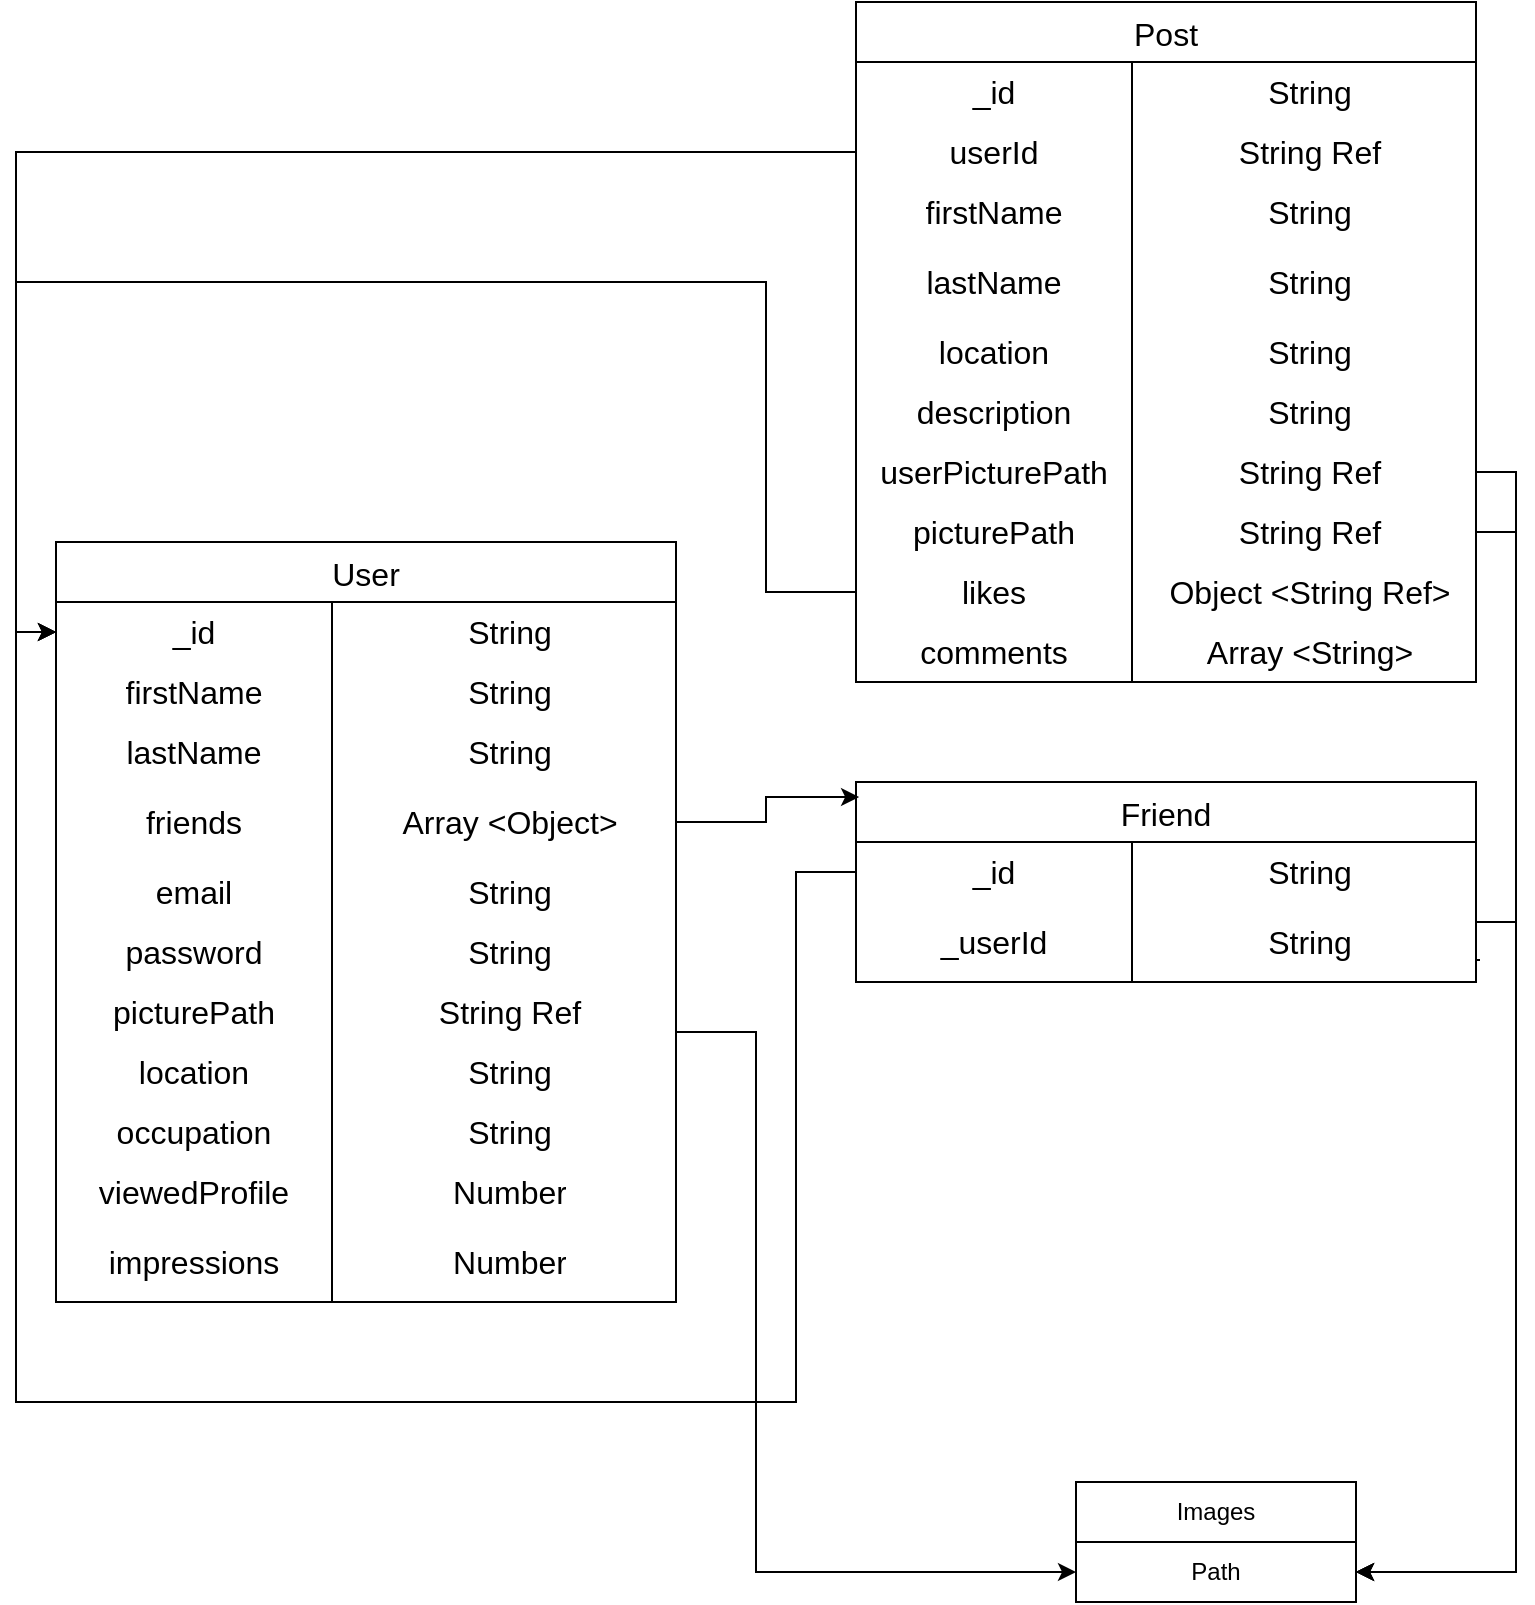 <mxfile version="21.7.2" type="device">
  <diagram name="Página-1" id="13VquJH00qfW_B2TX2-U">
    <mxGraphModel dx="1221" dy="1242" grid="1" gridSize="10" guides="1" tooltips="1" connect="1" arrows="1" fold="1" page="1" pageScale="1" pageWidth="827" pageHeight="1169" math="0" shadow="0">
      <root>
        <mxCell id="0" />
        <mxCell id="1" parent="0" />
        <mxCell id="pJbM2nBJ7fXQVB-sFY_z-1" value="User" style="shape=table;startSize=30;container=1;collapsible=0;childLayout=tableLayout;fixedRows=1;rowLines=0;fontStyle=0;strokeColor=default;fontSize=16;" parent="1" vertex="1">
          <mxGeometry x="50" y="300" width="310" height="380" as="geometry" />
        </mxCell>
        <mxCell id="pJbM2nBJ7fXQVB-sFY_z-2" value="" style="shape=tableRow;horizontal=0;startSize=0;swimlaneHead=0;swimlaneBody=0;top=0;left=0;bottom=0;right=0;collapsible=0;dropTarget=0;fillColor=none;points=[[0,0.5],[1,0.5]];portConstraint=eastwest;strokeColor=inherit;fontSize=16;" parent="pJbM2nBJ7fXQVB-sFY_z-1" vertex="1">
          <mxGeometry y="30" width="310" height="30" as="geometry" />
        </mxCell>
        <mxCell id="pJbM2nBJ7fXQVB-sFY_z-3" value="_id" style="shape=partialRectangle;html=1;whiteSpace=wrap;connectable=0;fillColor=none;top=0;left=0;bottom=0;right=0;overflow=hidden;pointerEvents=1;strokeColor=inherit;fontSize=16;" parent="pJbM2nBJ7fXQVB-sFY_z-2" vertex="1">
          <mxGeometry width="138" height="30" as="geometry">
            <mxRectangle width="138" height="30" as="alternateBounds" />
          </mxGeometry>
        </mxCell>
        <mxCell id="pJbM2nBJ7fXQVB-sFY_z-4" value="String" style="shape=partialRectangle;html=1;whiteSpace=wrap;connectable=0;fillColor=none;top=0;left=0;bottom=0;right=0;align=center;spacingLeft=6;overflow=hidden;strokeColor=inherit;fontSize=16;" parent="pJbM2nBJ7fXQVB-sFY_z-2" vertex="1">
          <mxGeometry x="138" width="172" height="30" as="geometry">
            <mxRectangle width="172" height="30" as="alternateBounds" />
          </mxGeometry>
        </mxCell>
        <mxCell id="pJbM2nBJ7fXQVB-sFY_z-5" value="" style="shape=tableRow;horizontal=0;startSize=0;swimlaneHead=0;swimlaneBody=0;top=0;left=0;bottom=0;right=0;collapsible=0;dropTarget=0;fillColor=none;points=[[0,0.5],[1,0.5]];portConstraint=eastwest;strokeColor=inherit;fontSize=16;" parent="pJbM2nBJ7fXQVB-sFY_z-1" vertex="1">
          <mxGeometry y="60" width="310" height="30" as="geometry" />
        </mxCell>
        <mxCell id="pJbM2nBJ7fXQVB-sFY_z-6" value="firstName" style="shape=partialRectangle;html=1;whiteSpace=wrap;connectable=0;fillColor=none;top=0;left=0;bottom=0;right=0;overflow=hidden;strokeColor=inherit;fontSize=16;" parent="pJbM2nBJ7fXQVB-sFY_z-5" vertex="1">
          <mxGeometry width="138" height="30" as="geometry">
            <mxRectangle width="138" height="30" as="alternateBounds" />
          </mxGeometry>
        </mxCell>
        <mxCell id="pJbM2nBJ7fXQVB-sFY_z-7" value="String" style="shape=partialRectangle;html=1;whiteSpace=wrap;connectable=0;fillColor=none;top=0;left=0;bottom=0;right=0;align=center;spacingLeft=6;overflow=hidden;strokeColor=inherit;fontSize=16;" parent="pJbM2nBJ7fXQVB-sFY_z-5" vertex="1">
          <mxGeometry x="138" width="172" height="30" as="geometry">
            <mxRectangle width="172" height="30" as="alternateBounds" />
          </mxGeometry>
        </mxCell>
        <mxCell id="pJbM2nBJ7fXQVB-sFY_z-11" style="shape=tableRow;horizontal=0;startSize=0;swimlaneHead=0;swimlaneBody=0;top=0;left=0;bottom=0;right=0;collapsible=0;dropTarget=0;fillColor=none;points=[[0,0.5],[1,0.5]];portConstraint=eastwest;strokeColor=inherit;fontSize=16;" parent="pJbM2nBJ7fXQVB-sFY_z-1" vertex="1">
          <mxGeometry y="90" width="310" height="30" as="geometry" />
        </mxCell>
        <mxCell id="pJbM2nBJ7fXQVB-sFY_z-12" value="lastName" style="shape=partialRectangle;html=1;whiteSpace=wrap;connectable=0;fillColor=none;top=0;left=0;bottom=0;right=0;overflow=hidden;strokeColor=inherit;fontSize=16;" parent="pJbM2nBJ7fXQVB-sFY_z-11" vertex="1">
          <mxGeometry width="138" height="30" as="geometry">
            <mxRectangle width="138" height="30" as="alternateBounds" />
          </mxGeometry>
        </mxCell>
        <mxCell id="pJbM2nBJ7fXQVB-sFY_z-13" value="String" style="shape=partialRectangle;html=1;whiteSpace=wrap;connectable=0;fillColor=none;top=0;left=0;bottom=0;right=0;align=center;spacingLeft=6;overflow=hidden;strokeColor=inherit;fontSize=16;" parent="pJbM2nBJ7fXQVB-sFY_z-11" vertex="1">
          <mxGeometry x="138" width="172" height="30" as="geometry">
            <mxRectangle width="172" height="30" as="alternateBounds" />
          </mxGeometry>
        </mxCell>
        <mxCell id="pJbM2nBJ7fXQVB-sFY_z-8" value="" style="shape=tableRow;horizontal=0;startSize=0;swimlaneHead=0;swimlaneBody=0;top=0;left=0;bottom=0;right=0;collapsible=0;dropTarget=0;fillColor=none;points=[[0,0.5],[1,0.5]];portConstraint=eastwest;strokeColor=inherit;fontSize=16;arcSize=15;" parent="pJbM2nBJ7fXQVB-sFY_z-1" vertex="1">
          <mxGeometry y="120" width="310" height="40" as="geometry" />
        </mxCell>
        <mxCell id="pJbM2nBJ7fXQVB-sFY_z-9" value="friends" style="shape=partialRectangle;html=1;whiteSpace=wrap;connectable=0;fillColor=none;top=0;left=0;bottom=0;right=0;overflow=hidden;strokeColor=inherit;fontSize=16;" parent="pJbM2nBJ7fXQVB-sFY_z-8" vertex="1">
          <mxGeometry width="138" height="40" as="geometry">
            <mxRectangle width="138" height="40" as="alternateBounds" />
          </mxGeometry>
        </mxCell>
        <mxCell id="pJbM2nBJ7fXQVB-sFY_z-10" value="Array &amp;lt;Object&amp;gt;" style="shape=partialRectangle;html=1;whiteSpace=wrap;connectable=0;fillColor=none;top=0;left=0;bottom=0;right=0;align=center;spacingLeft=6;overflow=hidden;strokeColor=inherit;fontSize=16;" parent="pJbM2nBJ7fXQVB-sFY_z-8" vertex="1">
          <mxGeometry x="138" width="172" height="40" as="geometry">
            <mxRectangle width="172" height="40" as="alternateBounds" />
          </mxGeometry>
        </mxCell>
        <mxCell id="pJbM2nBJ7fXQVB-sFY_z-14" style="shape=tableRow;horizontal=0;startSize=0;swimlaneHead=0;swimlaneBody=0;top=0;left=0;bottom=0;right=0;collapsible=0;dropTarget=0;fillColor=none;points=[[0,0.5],[1,0.5]];portConstraint=eastwest;strokeColor=inherit;fontSize=16;arcSize=15;" parent="pJbM2nBJ7fXQVB-sFY_z-1" vertex="1">
          <mxGeometry y="160" width="310" height="30" as="geometry" />
        </mxCell>
        <mxCell id="pJbM2nBJ7fXQVB-sFY_z-15" value="email" style="shape=partialRectangle;html=1;whiteSpace=wrap;connectable=0;fillColor=none;top=0;left=0;bottom=0;right=0;overflow=hidden;strokeColor=inherit;fontSize=16;" parent="pJbM2nBJ7fXQVB-sFY_z-14" vertex="1">
          <mxGeometry width="138" height="30" as="geometry">
            <mxRectangle width="138" height="30" as="alternateBounds" />
          </mxGeometry>
        </mxCell>
        <mxCell id="pJbM2nBJ7fXQVB-sFY_z-16" value="String" style="shape=partialRectangle;html=1;whiteSpace=wrap;connectable=0;fillColor=none;top=0;left=0;bottom=0;right=0;align=center;spacingLeft=6;overflow=hidden;strokeColor=inherit;fontSize=16;" parent="pJbM2nBJ7fXQVB-sFY_z-14" vertex="1">
          <mxGeometry x="138" width="172" height="30" as="geometry">
            <mxRectangle width="172" height="30" as="alternateBounds" />
          </mxGeometry>
        </mxCell>
        <mxCell id="pJbM2nBJ7fXQVB-sFY_z-17" style="shape=tableRow;horizontal=0;startSize=0;swimlaneHead=0;swimlaneBody=0;top=0;left=0;bottom=0;right=0;collapsible=0;dropTarget=0;fillColor=none;points=[[0,0.5],[1,0.5]];portConstraint=eastwest;strokeColor=inherit;fontSize=16;arcSize=15;" parent="pJbM2nBJ7fXQVB-sFY_z-1" vertex="1">
          <mxGeometry y="190" width="310" height="30" as="geometry" />
        </mxCell>
        <mxCell id="pJbM2nBJ7fXQVB-sFY_z-18" value="password" style="shape=partialRectangle;html=1;whiteSpace=wrap;connectable=0;fillColor=none;top=0;left=0;bottom=0;right=0;overflow=hidden;strokeColor=inherit;fontSize=16;" parent="pJbM2nBJ7fXQVB-sFY_z-17" vertex="1">
          <mxGeometry width="138" height="30" as="geometry">
            <mxRectangle width="138" height="30" as="alternateBounds" />
          </mxGeometry>
        </mxCell>
        <mxCell id="pJbM2nBJ7fXQVB-sFY_z-19" value="String" style="shape=partialRectangle;html=1;whiteSpace=wrap;connectable=0;fillColor=none;top=0;left=0;bottom=0;right=0;align=center;spacingLeft=6;overflow=hidden;strokeColor=inherit;fontSize=16;" parent="pJbM2nBJ7fXQVB-sFY_z-17" vertex="1">
          <mxGeometry x="138" width="172" height="30" as="geometry">
            <mxRectangle width="172" height="30" as="alternateBounds" />
          </mxGeometry>
        </mxCell>
        <mxCell id="pJbM2nBJ7fXQVB-sFY_z-20" style="shape=tableRow;horizontal=0;startSize=0;swimlaneHead=0;swimlaneBody=0;top=0;left=0;bottom=0;right=0;collapsible=0;dropTarget=0;fillColor=none;points=[[0,0.5],[1,0.5]];portConstraint=eastwest;strokeColor=inherit;fontSize=16;arcSize=15;" parent="pJbM2nBJ7fXQVB-sFY_z-1" vertex="1">
          <mxGeometry y="220" width="310" height="30" as="geometry" />
        </mxCell>
        <mxCell id="pJbM2nBJ7fXQVB-sFY_z-21" value="picturePath" style="shape=partialRectangle;html=1;whiteSpace=wrap;connectable=0;fillColor=none;top=0;left=0;bottom=0;right=0;overflow=hidden;strokeColor=inherit;fontSize=16;" parent="pJbM2nBJ7fXQVB-sFY_z-20" vertex="1">
          <mxGeometry width="138" height="30" as="geometry">
            <mxRectangle width="138" height="30" as="alternateBounds" />
          </mxGeometry>
        </mxCell>
        <mxCell id="pJbM2nBJ7fXQVB-sFY_z-22" value="String Ref" style="shape=partialRectangle;html=1;whiteSpace=wrap;connectable=0;fillColor=none;top=0;left=0;bottom=0;right=0;align=center;spacingLeft=6;overflow=hidden;strokeColor=inherit;fontSize=16;" parent="pJbM2nBJ7fXQVB-sFY_z-20" vertex="1">
          <mxGeometry x="138" width="172" height="30" as="geometry">
            <mxRectangle width="172" height="30" as="alternateBounds" />
          </mxGeometry>
        </mxCell>
        <mxCell id="pJbM2nBJ7fXQVB-sFY_z-23" style="shape=tableRow;horizontal=0;startSize=0;swimlaneHead=0;swimlaneBody=0;top=0;left=0;bottom=0;right=0;collapsible=0;dropTarget=0;fillColor=none;points=[[0,0.5],[1,0.5]];portConstraint=eastwest;strokeColor=inherit;fontSize=16;arcSize=15;" parent="pJbM2nBJ7fXQVB-sFY_z-1" vertex="1">
          <mxGeometry y="250" width="310" height="30" as="geometry" />
        </mxCell>
        <mxCell id="pJbM2nBJ7fXQVB-sFY_z-24" value="location" style="shape=partialRectangle;html=1;whiteSpace=wrap;connectable=0;fillColor=none;top=0;left=0;bottom=0;right=0;overflow=hidden;strokeColor=inherit;fontSize=16;" parent="pJbM2nBJ7fXQVB-sFY_z-23" vertex="1">
          <mxGeometry width="138" height="30" as="geometry">
            <mxRectangle width="138" height="30" as="alternateBounds" />
          </mxGeometry>
        </mxCell>
        <mxCell id="pJbM2nBJ7fXQVB-sFY_z-25" value="String" style="shape=partialRectangle;html=1;whiteSpace=wrap;connectable=0;fillColor=none;top=0;left=0;bottom=0;right=0;align=center;spacingLeft=6;overflow=hidden;strokeColor=inherit;fontSize=16;" parent="pJbM2nBJ7fXQVB-sFY_z-23" vertex="1">
          <mxGeometry x="138" width="172" height="30" as="geometry">
            <mxRectangle width="172" height="30" as="alternateBounds" />
          </mxGeometry>
        </mxCell>
        <mxCell id="pJbM2nBJ7fXQVB-sFY_z-26" style="shape=tableRow;horizontal=0;startSize=0;swimlaneHead=0;swimlaneBody=0;top=0;left=0;bottom=0;right=0;collapsible=0;dropTarget=0;fillColor=none;points=[[0,0.5],[1,0.5]];portConstraint=eastwest;strokeColor=inherit;fontSize=16;arcSize=15;" parent="pJbM2nBJ7fXQVB-sFY_z-1" vertex="1">
          <mxGeometry y="280" width="310" height="30" as="geometry" />
        </mxCell>
        <mxCell id="pJbM2nBJ7fXQVB-sFY_z-27" value="occupation" style="shape=partialRectangle;html=1;whiteSpace=wrap;connectable=0;fillColor=none;top=0;left=0;bottom=0;right=0;overflow=hidden;strokeColor=inherit;fontSize=16;" parent="pJbM2nBJ7fXQVB-sFY_z-26" vertex="1">
          <mxGeometry width="138" height="30" as="geometry">
            <mxRectangle width="138" height="30" as="alternateBounds" />
          </mxGeometry>
        </mxCell>
        <mxCell id="pJbM2nBJ7fXQVB-sFY_z-28" value="String" style="shape=partialRectangle;html=1;whiteSpace=wrap;connectable=0;fillColor=none;top=0;left=0;bottom=0;right=0;align=center;spacingLeft=6;overflow=hidden;strokeColor=inherit;fontSize=16;" parent="pJbM2nBJ7fXQVB-sFY_z-26" vertex="1">
          <mxGeometry x="138" width="172" height="30" as="geometry">
            <mxRectangle width="172" height="30" as="alternateBounds" />
          </mxGeometry>
        </mxCell>
        <mxCell id="pJbM2nBJ7fXQVB-sFY_z-29" style="shape=tableRow;horizontal=0;startSize=0;swimlaneHead=0;swimlaneBody=0;top=0;left=0;bottom=0;right=0;collapsible=0;dropTarget=0;fillColor=none;points=[[0,0.5],[1,0.5]];portConstraint=eastwest;strokeColor=inherit;fontSize=16;arcSize=15;" parent="pJbM2nBJ7fXQVB-sFY_z-1" vertex="1">
          <mxGeometry y="310" width="310" height="30" as="geometry" />
        </mxCell>
        <mxCell id="pJbM2nBJ7fXQVB-sFY_z-30" value="viewedProfile" style="shape=partialRectangle;html=1;whiteSpace=wrap;connectable=0;fillColor=none;top=0;left=0;bottom=0;right=0;overflow=hidden;strokeColor=inherit;fontSize=16;" parent="pJbM2nBJ7fXQVB-sFY_z-29" vertex="1">
          <mxGeometry width="138" height="30" as="geometry">
            <mxRectangle width="138" height="30" as="alternateBounds" />
          </mxGeometry>
        </mxCell>
        <mxCell id="pJbM2nBJ7fXQVB-sFY_z-31" value="Number" style="shape=partialRectangle;html=1;whiteSpace=wrap;connectable=0;fillColor=none;top=0;left=0;bottom=0;right=0;align=center;spacingLeft=6;overflow=hidden;strokeColor=inherit;fontSize=16;" parent="pJbM2nBJ7fXQVB-sFY_z-29" vertex="1">
          <mxGeometry x="138" width="172" height="30" as="geometry">
            <mxRectangle width="172" height="30" as="alternateBounds" />
          </mxGeometry>
        </mxCell>
        <mxCell id="pJbM2nBJ7fXQVB-sFY_z-33" style="shape=tableRow;horizontal=0;startSize=0;swimlaneHead=0;swimlaneBody=0;top=0;left=0;bottom=0;right=0;collapsible=0;dropTarget=0;fillColor=none;points=[[0,0.5],[1,0.5]];portConstraint=eastwest;strokeColor=inherit;fontSize=16;arcSize=15;" parent="pJbM2nBJ7fXQVB-sFY_z-1" vertex="1">
          <mxGeometry y="340" width="310" height="40" as="geometry" />
        </mxCell>
        <mxCell id="pJbM2nBJ7fXQVB-sFY_z-34" value="impressions" style="shape=partialRectangle;html=1;whiteSpace=wrap;connectable=0;fillColor=none;top=0;left=0;bottom=0;right=0;overflow=hidden;strokeColor=inherit;fontSize=16;" parent="pJbM2nBJ7fXQVB-sFY_z-33" vertex="1">
          <mxGeometry width="138" height="40" as="geometry">
            <mxRectangle width="138" height="40" as="alternateBounds" />
          </mxGeometry>
        </mxCell>
        <mxCell id="pJbM2nBJ7fXQVB-sFY_z-35" value="Number" style="shape=partialRectangle;html=1;whiteSpace=wrap;connectable=0;fillColor=none;top=0;left=0;bottom=0;right=0;align=center;spacingLeft=6;overflow=hidden;strokeColor=inherit;fontSize=16;" parent="pJbM2nBJ7fXQVB-sFY_z-33" vertex="1">
          <mxGeometry x="138" width="172" height="40" as="geometry">
            <mxRectangle width="172" height="40" as="alternateBounds" />
          </mxGeometry>
        </mxCell>
        <mxCell id="pJbM2nBJ7fXQVB-sFY_z-36" value="Post" style="shape=table;startSize=30;container=1;collapsible=0;childLayout=tableLayout;fixedRows=1;rowLines=0;fontStyle=0;strokeColor=default;fontSize=16;" parent="1" vertex="1">
          <mxGeometry x="450" y="30" width="310" height="340" as="geometry" />
        </mxCell>
        <mxCell id="pJbM2nBJ7fXQVB-sFY_z-37" value="" style="shape=tableRow;horizontal=0;startSize=0;swimlaneHead=0;swimlaneBody=0;top=0;left=0;bottom=0;right=0;collapsible=0;dropTarget=0;fillColor=none;points=[[0,0.5],[1,0.5]];portConstraint=eastwest;strokeColor=inherit;fontSize=16;" parent="pJbM2nBJ7fXQVB-sFY_z-36" vertex="1">
          <mxGeometry y="30" width="310" height="30" as="geometry" />
        </mxCell>
        <mxCell id="pJbM2nBJ7fXQVB-sFY_z-38" value="_id" style="shape=partialRectangle;html=1;whiteSpace=wrap;connectable=0;fillColor=none;top=0;left=0;bottom=0;right=0;overflow=hidden;pointerEvents=1;strokeColor=inherit;fontSize=16;" parent="pJbM2nBJ7fXQVB-sFY_z-37" vertex="1">
          <mxGeometry width="138" height="30" as="geometry">
            <mxRectangle width="138" height="30" as="alternateBounds" />
          </mxGeometry>
        </mxCell>
        <mxCell id="pJbM2nBJ7fXQVB-sFY_z-39" value="String" style="shape=partialRectangle;html=1;whiteSpace=wrap;connectable=0;fillColor=none;top=0;left=0;bottom=0;right=0;align=center;spacingLeft=6;overflow=hidden;strokeColor=inherit;fontSize=16;" parent="pJbM2nBJ7fXQVB-sFY_z-37" vertex="1">
          <mxGeometry x="138" width="172" height="30" as="geometry">
            <mxRectangle width="172" height="30" as="alternateBounds" />
          </mxGeometry>
        </mxCell>
        <mxCell id="pJbM2nBJ7fXQVB-sFY_z-40" value="" style="shape=tableRow;horizontal=0;startSize=0;swimlaneHead=0;swimlaneBody=0;top=0;left=0;bottom=0;right=0;collapsible=0;dropTarget=0;fillColor=none;points=[[0,0.5],[1,0.5]];portConstraint=eastwest;strokeColor=inherit;fontSize=16;" parent="pJbM2nBJ7fXQVB-sFY_z-36" vertex="1">
          <mxGeometry y="60" width="310" height="30" as="geometry" />
        </mxCell>
        <mxCell id="pJbM2nBJ7fXQVB-sFY_z-41" value="userId" style="shape=partialRectangle;html=1;whiteSpace=wrap;connectable=0;fillColor=none;top=0;left=0;bottom=0;right=0;overflow=hidden;strokeColor=inherit;fontSize=16;" parent="pJbM2nBJ7fXQVB-sFY_z-40" vertex="1">
          <mxGeometry width="138" height="30" as="geometry">
            <mxRectangle width="138" height="30" as="alternateBounds" />
          </mxGeometry>
        </mxCell>
        <mxCell id="pJbM2nBJ7fXQVB-sFY_z-42" value="String Ref" style="shape=partialRectangle;html=1;whiteSpace=wrap;connectable=0;fillColor=none;top=0;left=0;bottom=0;right=0;align=center;spacingLeft=6;overflow=hidden;strokeColor=inherit;fontSize=16;" parent="pJbM2nBJ7fXQVB-sFY_z-40" vertex="1">
          <mxGeometry x="138" width="172" height="30" as="geometry">
            <mxRectangle width="172" height="30" as="alternateBounds" />
          </mxGeometry>
        </mxCell>
        <mxCell id="pJbM2nBJ7fXQVB-sFY_z-43" style="shape=tableRow;horizontal=0;startSize=0;swimlaneHead=0;swimlaneBody=0;top=0;left=0;bottom=0;right=0;collapsible=0;dropTarget=0;fillColor=none;points=[[0,0.5],[1,0.5]];portConstraint=eastwest;strokeColor=inherit;fontSize=16;" parent="pJbM2nBJ7fXQVB-sFY_z-36" vertex="1">
          <mxGeometry y="90" width="310" height="30" as="geometry" />
        </mxCell>
        <mxCell id="pJbM2nBJ7fXQVB-sFY_z-44" value="firstName" style="shape=partialRectangle;html=1;whiteSpace=wrap;connectable=0;fillColor=none;top=0;left=0;bottom=0;right=0;overflow=hidden;strokeColor=inherit;fontSize=16;" parent="pJbM2nBJ7fXQVB-sFY_z-43" vertex="1">
          <mxGeometry width="138" height="30" as="geometry">
            <mxRectangle width="138" height="30" as="alternateBounds" />
          </mxGeometry>
        </mxCell>
        <mxCell id="pJbM2nBJ7fXQVB-sFY_z-45" value="String" style="shape=partialRectangle;html=1;whiteSpace=wrap;connectable=0;fillColor=none;top=0;left=0;bottom=0;right=0;align=center;spacingLeft=6;overflow=hidden;strokeColor=inherit;fontSize=16;" parent="pJbM2nBJ7fXQVB-sFY_z-43" vertex="1">
          <mxGeometry x="138" width="172" height="30" as="geometry">
            <mxRectangle width="172" height="30" as="alternateBounds" />
          </mxGeometry>
        </mxCell>
        <mxCell id="pJbM2nBJ7fXQVB-sFY_z-46" value="" style="shape=tableRow;horizontal=0;startSize=0;swimlaneHead=0;swimlaneBody=0;top=0;left=0;bottom=0;right=0;collapsible=0;dropTarget=0;fillColor=none;points=[[0,0.5],[1,0.5]];portConstraint=eastwest;strokeColor=inherit;fontSize=16;arcSize=15;" parent="pJbM2nBJ7fXQVB-sFY_z-36" vertex="1">
          <mxGeometry y="120" width="310" height="40" as="geometry" />
        </mxCell>
        <mxCell id="pJbM2nBJ7fXQVB-sFY_z-47" value="lastName" style="shape=partialRectangle;html=1;whiteSpace=wrap;connectable=0;fillColor=none;top=0;left=0;bottom=0;right=0;overflow=hidden;strokeColor=inherit;fontSize=16;" parent="pJbM2nBJ7fXQVB-sFY_z-46" vertex="1">
          <mxGeometry width="138" height="40" as="geometry">
            <mxRectangle width="138" height="40" as="alternateBounds" />
          </mxGeometry>
        </mxCell>
        <mxCell id="pJbM2nBJ7fXQVB-sFY_z-48" value="String" style="shape=partialRectangle;html=1;whiteSpace=wrap;connectable=0;fillColor=none;top=0;left=0;bottom=0;right=0;align=center;spacingLeft=6;overflow=hidden;strokeColor=inherit;fontSize=16;" parent="pJbM2nBJ7fXQVB-sFY_z-46" vertex="1">
          <mxGeometry x="138" width="172" height="40" as="geometry">
            <mxRectangle width="172" height="40" as="alternateBounds" />
          </mxGeometry>
        </mxCell>
        <mxCell id="pJbM2nBJ7fXQVB-sFY_z-49" style="shape=tableRow;horizontal=0;startSize=0;swimlaneHead=0;swimlaneBody=0;top=0;left=0;bottom=0;right=0;collapsible=0;dropTarget=0;fillColor=none;points=[[0,0.5],[1,0.5]];portConstraint=eastwest;strokeColor=inherit;fontSize=16;arcSize=15;" parent="pJbM2nBJ7fXQVB-sFY_z-36" vertex="1">
          <mxGeometry y="160" width="310" height="30" as="geometry" />
        </mxCell>
        <mxCell id="pJbM2nBJ7fXQVB-sFY_z-50" value="location" style="shape=partialRectangle;html=1;whiteSpace=wrap;connectable=0;fillColor=none;top=0;left=0;bottom=0;right=0;overflow=hidden;strokeColor=inherit;fontSize=16;" parent="pJbM2nBJ7fXQVB-sFY_z-49" vertex="1">
          <mxGeometry width="138" height="30" as="geometry">
            <mxRectangle width="138" height="30" as="alternateBounds" />
          </mxGeometry>
        </mxCell>
        <mxCell id="pJbM2nBJ7fXQVB-sFY_z-51" value="String" style="shape=partialRectangle;html=1;whiteSpace=wrap;connectable=0;fillColor=none;top=0;left=0;bottom=0;right=0;align=center;spacingLeft=6;overflow=hidden;strokeColor=inherit;fontSize=16;" parent="pJbM2nBJ7fXQVB-sFY_z-49" vertex="1">
          <mxGeometry x="138" width="172" height="30" as="geometry">
            <mxRectangle width="172" height="30" as="alternateBounds" />
          </mxGeometry>
        </mxCell>
        <mxCell id="pJbM2nBJ7fXQVB-sFY_z-52" style="shape=tableRow;horizontal=0;startSize=0;swimlaneHead=0;swimlaneBody=0;top=0;left=0;bottom=0;right=0;collapsible=0;dropTarget=0;fillColor=none;points=[[0,0.5],[1,0.5]];portConstraint=eastwest;strokeColor=inherit;fontSize=16;arcSize=15;" parent="pJbM2nBJ7fXQVB-sFY_z-36" vertex="1">
          <mxGeometry y="190" width="310" height="30" as="geometry" />
        </mxCell>
        <mxCell id="pJbM2nBJ7fXQVB-sFY_z-53" value="description" style="shape=partialRectangle;html=1;whiteSpace=wrap;connectable=0;fillColor=none;top=0;left=0;bottom=0;right=0;overflow=hidden;strokeColor=inherit;fontSize=16;" parent="pJbM2nBJ7fXQVB-sFY_z-52" vertex="1">
          <mxGeometry width="138" height="30" as="geometry">
            <mxRectangle width="138" height="30" as="alternateBounds" />
          </mxGeometry>
        </mxCell>
        <mxCell id="pJbM2nBJ7fXQVB-sFY_z-54" value="String" style="shape=partialRectangle;html=1;whiteSpace=wrap;connectable=0;fillColor=none;top=0;left=0;bottom=0;right=0;align=center;spacingLeft=6;overflow=hidden;strokeColor=inherit;fontSize=16;" parent="pJbM2nBJ7fXQVB-sFY_z-52" vertex="1">
          <mxGeometry x="138" width="172" height="30" as="geometry">
            <mxRectangle width="172" height="30" as="alternateBounds" />
          </mxGeometry>
        </mxCell>
        <mxCell id="pJbM2nBJ7fXQVB-sFY_z-55" style="shape=tableRow;horizontal=0;startSize=0;swimlaneHead=0;swimlaneBody=0;top=0;left=0;bottom=0;right=0;collapsible=0;dropTarget=0;fillColor=none;points=[[0,0.5],[1,0.5]];portConstraint=eastwest;strokeColor=inherit;fontSize=16;arcSize=15;" parent="pJbM2nBJ7fXQVB-sFY_z-36" vertex="1">
          <mxGeometry y="220" width="310" height="30" as="geometry" />
        </mxCell>
        <mxCell id="pJbM2nBJ7fXQVB-sFY_z-56" value="userPicturePath" style="shape=partialRectangle;html=1;whiteSpace=wrap;connectable=0;fillColor=none;top=0;left=0;bottom=0;right=0;overflow=hidden;strokeColor=inherit;fontSize=16;" parent="pJbM2nBJ7fXQVB-sFY_z-55" vertex="1">
          <mxGeometry width="138" height="30" as="geometry">
            <mxRectangle width="138" height="30" as="alternateBounds" />
          </mxGeometry>
        </mxCell>
        <mxCell id="pJbM2nBJ7fXQVB-sFY_z-57" value="String Ref" style="shape=partialRectangle;html=1;whiteSpace=wrap;connectable=0;fillColor=none;top=0;left=0;bottom=0;right=0;align=center;spacingLeft=6;overflow=hidden;strokeColor=inherit;fontSize=16;" parent="pJbM2nBJ7fXQVB-sFY_z-55" vertex="1">
          <mxGeometry x="138" width="172" height="30" as="geometry">
            <mxRectangle width="172" height="30" as="alternateBounds" />
          </mxGeometry>
        </mxCell>
        <mxCell id="pJbM2nBJ7fXQVB-sFY_z-58" style="shape=tableRow;horizontal=0;startSize=0;swimlaneHead=0;swimlaneBody=0;top=0;left=0;bottom=0;right=0;collapsible=0;dropTarget=0;fillColor=none;points=[[0,0.5],[1,0.5]];portConstraint=eastwest;strokeColor=inherit;fontSize=16;arcSize=15;" parent="pJbM2nBJ7fXQVB-sFY_z-36" vertex="1">
          <mxGeometry y="250" width="310" height="30" as="geometry" />
        </mxCell>
        <mxCell id="pJbM2nBJ7fXQVB-sFY_z-59" value="picturePath" style="shape=partialRectangle;html=1;whiteSpace=wrap;connectable=0;fillColor=none;top=0;left=0;bottom=0;right=0;overflow=hidden;strokeColor=inherit;fontSize=16;" parent="pJbM2nBJ7fXQVB-sFY_z-58" vertex="1">
          <mxGeometry width="138" height="30" as="geometry">
            <mxRectangle width="138" height="30" as="alternateBounds" />
          </mxGeometry>
        </mxCell>
        <mxCell id="pJbM2nBJ7fXQVB-sFY_z-60" value="String Ref" style="shape=partialRectangle;html=1;whiteSpace=wrap;connectable=0;fillColor=none;top=0;left=0;bottom=0;right=0;align=center;spacingLeft=6;overflow=hidden;strokeColor=inherit;fontSize=16;" parent="pJbM2nBJ7fXQVB-sFY_z-58" vertex="1">
          <mxGeometry x="138" width="172" height="30" as="geometry">
            <mxRectangle width="172" height="30" as="alternateBounds" />
          </mxGeometry>
        </mxCell>
        <mxCell id="pJbM2nBJ7fXQVB-sFY_z-61" style="shape=tableRow;horizontal=0;startSize=0;swimlaneHead=0;swimlaneBody=0;top=0;left=0;bottom=0;right=0;collapsible=0;dropTarget=0;fillColor=none;points=[[0,0.5],[1,0.5]];portConstraint=eastwest;strokeColor=inherit;fontSize=16;arcSize=15;" parent="pJbM2nBJ7fXQVB-sFY_z-36" vertex="1">
          <mxGeometry y="280" width="310" height="30" as="geometry" />
        </mxCell>
        <mxCell id="pJbM2nBJ7fXQVB-sFY_z-62" value="likes" style="shape=partialRectangle;html=1;whiteSpace=wrap;connectable=0;fillColor=none;top=0;left=0;bottom=0;right=0;overflow=hidden;strokeColor=inherit;fontSize=16;" parent="pJbM2nBJ7fXQVB-sFY_z-61" vertex="1">
          <mxGeometry width="138" height="30" as="geometry">
            <mxRectangle width="138" height="30" as="alternateBounds" />
          </mxGeometry>
        </mxCell>
        <mxCell id="pJbM2nBJ7fXQVB-sFY_z-63" value="Object &amp;lt;String Ref&amp;gt;" style="shape=partialRectangle;html=1;whiteSpace=wrap;connectable=0;fillColor=none;top=0;left=0;bottom=0;right=0;align=center;spacingLeft=6;overflow=hidden;strokeColor=inherit;fontSize=16;" parent="pJbM2nBJ7fXQVB-sFY_z-61" vertex="1">
          <mxGeometry x="138" width="172" height="30" as="geometry">
            <mxRectangle width="172" height="30" as="alternateBounds" />
          </mxGeometry>
        </mxCell>
        <mxCell id="pJbM2nBJ7fXQVB-sFY_z-64" style="shape=tableRow;horizontal=0;startSize=0;swimlaneHead=0;swimlaneBody=0;top=0;left=0;bottom=0;right=0;collapsible=0;dropTarget=0;fillColor=none;points=[[0,0.5],[1,0.5]];portConstraint=eastwest;strokeColor=inherit;fontSize=16;arcSize=15;" parent="pJbM2nBJ7fXQVB-sFY_z-36" vertex="1">
          <mxGeometry y="310" width="310" height="30" as="geometry" />
        </mxCell>
        <mxCell id="pJbM2nBJ7fXQVB-sFY_z-65" value="comments" style="shape=partialRectangle;html=1;whiteSpace=wrap;connectable=0;fillColor=none;top=0;left=0;bottom=0;right=0;overflow=hidden;strokeColor=inherit;fontSize=16;" parent="pJbM2nBJ7fXQVB-sFY_z-64" vertex="1">
          <mxGeometry width="138" height="30" as="geometry">
            <mxRectangle width="138" height="30" as="alternateBounds" />
          </mxGeometry>
        </mxCell>
        <mxCell id="pJbM2nBJ7fXQVB-sFY_z-66" value="Array &amp;lt;String&amp;gt;" style="shape=partialRectangle;html=1;whiteSpace=wrap;connectable=0;fillColor=none;top=0;left=0;bottom=0;right=0;align=center;spacingLeft=6;overflow=hidden;strokeColor=inherit;fontSize=16;" parent="pJbM2nBJ7fXQVB-sFY_z-64" vertex="1">
          <mxGeometry x="138" width="172" height="30" as="geometry">
            <mxRectangle width="172" height="30" as="alternateBounds" />
          </mxGeometry>
        </mxCell>
        <mxCell id="pJbM2nBJ7fXQVB-sFY_z-101" value="Friend" style="shape=table;startSize=30;container=1;collapsible=0;childLayout=tableLayout;fixedRows=1;rowLines=0;fontStyle=0;strokeColor=default;fontSize=16;" parent="1" vertex="1">
          <mxGeometry x="450" y="420" width="310" height="100" as="geometry" />
        </mxCell>
        <mxCell id="pJbM2nBJ7fXQVB-sFY_z-102" value="" style="shape=tableRow;horizontal=0;startSize=0;swimlaneHead=0;swimlaneBody=0;top=0;left=0;bottom=0;right=0;collapsible=0;dropTarget=0;fillColor=none;points=[[0,0.5],[1,0.5]];portConstraint=eastwest;strokeColor=inherit;fontSize=16;" parent="pJbM2nBJ7fXQVB-sFY_z-101" vertex="1">
          <mxGeometry y="30" width="310" height="30" as="geometry" />
        </mxCell>
        <mxCell id="pJbM2nBJ7fXQVB-sFY_z-103" value="_id" style="shape=partialRectangle;html=1;whiteSpace=wrap;connectable=0;fillColor=none;top=0;left=0;bottom=0;right=0;overflow=hidden;pointerEvents=1;strokeColor=inherit;fontSize=16;" parent="pJbM2nBJ7fXQVB-sFY_z-102" vertex="1">
          <mxGeometry width="138" height="30" as="geometry">
            <mxRectangle width="138" height="30" as="alternateBounds" />
          </mxGeometry>
        </mxCell>
        <mxCell id="pJbM2nBJ7fXQVB-sFY_z-104" value="String" style="shape=partialRectangle;html=1;whiteSpace=wrap;connectable=0;fillColor=none;top=0;left=0;bottom=0;right=0;align=center;spacingLeft=6;overflow=hidden;strokeColor=inherit;fontSize=16;" parent="pJbM2nBJ7fXQVB-sFY_z-102" vertex="1">
          <mxGeometry x="138" width="172" height="30" as="geometry">
            <mxRectangle width="172" height="30" as="alternateBounds" />
          </mxGeometry>
        </mxCell>
        <mxCell id="pJbM2nBJ7fXQVB-sFY_z-105" value="" style="shape=tableRow;horizontal=0;startSize=0;swimlaneHead=0;swimlaneBody=0;top=0;left=0;bottom=0;right=0;collapsible=0;dropTarget=0;fillColor=none;points=[[0,0.5],[1,0.5]];portConstraint=eastwest;strokeColor=inherit;fontSize=16;" parent="pJbM2nBJ7fXQVB-sFY_z-101" vertex="1">
          <mxGeometry y="60" width="310" height="40" as="geometry" />
        </mxCell>
        <mxCell id="pJbM2nBJ7fXQVB-sFY_z-106" value="_userId" style="shape=partialRectangle;html=1;whiteSpace=wrap;connectable=0;fillColor=none;top=0;left=0;bottom=0;right=0;overflow=hidden;strokeColor=inherit;fontSize=16;" parent="pJbM2nBJ7fXQVB-sFY_z-105" vertex="1">
          <mxGeometry width="138" height="40" as="geometry">
            <mxRectangle width="138" height="40" as="alternateBounds" />
          </mxGeometry>
        </mxCell>
        <mxCell id="pJbM2nBJ7fXQVB-sFY_z-107" value="String" style="shape=partialRectangle;html=1;whiteSpace=wrap;connectable=0;fillColor=none;top=0;left=0;bottom=0;right=0;align=center;spacingLeft=6;overflow=hidden;strokeColor=inherit;fontSize=16;" parent="pJbM2nBJ7fXQVB-sFY_z-105" vertex="1">
          <mxGeometry x="138" width="172" height="40" as="geometry">
            <mxRectangle width="172" height="40" as="alternateBounds" />
          </mxGeometry>
        </mxCell>
        <mxCell id="pJbM2nBJ7fXQVB-sFY_z-136" value="Images" style="swimlane;fontStyle=0;childLayout=stackLayout;horizontal=1;startSize=30;horizontalStack=0;resizeParent=1;resizeParentMax=0;resizeLast=0;collapsible=1;marginBottom=0;whiteSpace=wrap;html=1;" parent="1" vertex="1">
          <mxGeometry x="560" y="770" width="140" height="60" as="geometry" />
        </mxCell>
        <mxCell id="pJbM2nBJ7fXQVB-sFY_z-137" value="Path" style="text;strokeColor=none;fillColor=none;align=center;verticalAlign=middle;spacingLeft=4;spacingRight=4;overflow=hidden;points=[[0,0.5],[1,0.5]];portConstraint=eastwest;rotatable=0;whiteSpace=wrap;html=1;" parent="pJbM2nBJ7fXQVB-sFY_z-136" vertex="1">
          <mxGeometry y="30" width="140" height="30" as="geometry" />
        </mxCell>
        <mxCell id="pJbM2nBJ7fXQVB-sFY_z-140" style="edgeStyle=orthogonalEdgeStyle;rounded=0;orthogonalLoop=1;jettySize=auto;html=1;exitX=1;exitY=0.5;exitDx=0;exitDy=0;" parent="1" source="pJbM2nBJ7fXQVB-sFY_z-20" target="pJbM2nBJ7fXQVB-sFY_z-137" edge="1">
          <mxGeometry relative="1" as="geometry">
            <Array as="points">
              <mxPoint x="400" y="545" />
              <mxPoint x="400" y="815" />
            </Array>
          </mxGeometry>
        </mxCell>
        <mxCell id="pJbM2nBJ7fXQVB-sFY_z-141" style="edgeStyle=orthogonalEdgeStyle;rounded=0;orthogonalLoop=1;jettySize=auto;html=1;entryX=1;entryY=0.5;entryDx=0;entryDy=0;" parent="1" target="pJbM2nBJ7fXQVB-sFY_z-137" edge="1">
          <mxGeometry relative="1" as="geometry">
            <mxPoint x="762" y="509" as="sourcePoint" />
            <Array as="points">
              <mxPoint x="760" y="509" />
              <mxPoint x="760" y="490" />
              <mxPoint x="780" y="490" />
              <mxPoint x="780" y="815" />
            </Array>
          </mxGeometry>
        </mxCell>
        <mxCell id="pJbM2nBJ7fXQVB-sFY_z-142" style="edgeStyle=orthogonalEdgeStyle;rounded=0;orthogonalLoop=1;jettySize=auto;html=1;entryX=1;entryY=0.5;entryDx=0;entryDy=0;" parent="1" source="pJbM2nBJ7fXQVB-sFY_z-58" target="pJbM2nBJ7fXQVB-sFY_z-137" edge="1">
          <mxGeometry relative="1" as="geometry">
            <mxPoint x="780.617" y="730" as="targetPoint" />
          </mxGeometry>
        </mxCell>
        <mxCell id="pJbM2nBJ7fXQVB-sFY_z-143" style="edgeStyle=orthogonalEdgeStyle;rounded=0;orthogonalLoop=1;jettySize=auto;html=1;exitX=1;exitY=0.5;exitDx=0;exitDy=0;entryX=1;entryY=0.5;entryDx=0;entryDy=0;" parent="1" source="pJbM2nBJ7fXQVB-sFY_z-55" target="pJbM2nBJ7fXQVB-sFY_z-137" edge="1">
          <mxGeometry relative="1" as="geometry">
            <Array as="points">
              <mxPoint x="780" y="265" />
              <mxPoint x="780" y="815" />
            </Array>
          </mxGeometry>
        </mxCell>
        <mxCell id="pJbM2nBJ7fXQVB-sFY_z-144" style="edgeStyle=orthogonalEdgeStyle;rounded=0;orthogonalLoop=1;jettySize=auto;html=1;entryX=0;entryY=0.5;entryDx=0;entryDy=0;" parent="1" source="pJbM2nBJ7fXQVB-sFY_z-40" target="pJbM2nBJ7fXQVB-sFY_z-2" edge="1">
          <mxGeometry relative="1" as="geometry" />
        </mxCell>
        <mxCell id="pJbM2nBJ7fXQVB-sFY_z-145" style="edgeStyle=orthogonalEdgeStyle;rounded=0;orthogonalLoop=1;jettySize=auto;html=1;entryX=0.005;entryY=0.075;entryDx=0;entryDy=0;entryPerimeter=0;" parent="1" source="pJbM2nBJ7fXQVB-sFY_z-8" target="pJbM2nBJ7fXQVB-sFY_z-101" edge="1">
          <mxGeometry relative="1" as="geometry" />
        </mxCell>
        <mxCell id="pJbM2nBJ7fXQVB-sFY_z-146" style="edgeStyle=orthogonalEdgeStyle;rounded=0;orthogonalLoop=1;jettySize=auto;html=1;entryX=0;entryY=0.5;entryDx=0;entryDy=0;" parent="1" source="pJbM2nBJ7fXQVB-sFY_z-102" target="pJbM2nBJ7fXQVB-sFY_z-2" edge="1">
          <mxGeometry relative="1" as="geometry">
            <Array as="points">
              <mxPoint x="420" y="465" />
              <mxPoint x="420" y="730" />
              <mxPoint x="30" y="730" />
              <mxPoint x="30" y="345" />
            </Array>
          </mxGeometry>
        </mxCell>
        <mxCell id="pJbM2nBJ7fXQVB-sFY_z-147" style="edgeStyle=orthogonalEdgeStyle;rounded=0;orthogonalLoop=1;jettySize=auto;html=1;entryX=0;entryY=0.5;entryDx=0;entryDy=0;" parent="1" source="pJbM2nBJ7fXQVB-sFY_z-61" target="pJbM2nBJ7fXQVB-sFY_z-2" edge="1">
          <mxGeometry relative="1" as="geometry">
            <Array as="points">
              <mxPoint x="405" y="325" />
              <mxPoint x="405" y="170" />
              <mxPoint x="30" y="170" />
              <mxPoint x="30" y="345" />
            </Array>
          </mxGeometry>
        </mxCell>
      </root>
    </mxGraphModel>
  </diagram>
</mxfile>
